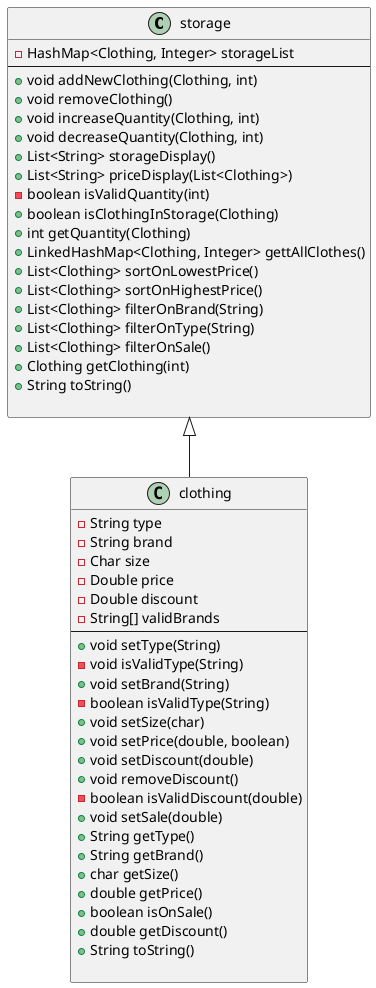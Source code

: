 @startuml class-diagram

class storage
{
    -HashMap<Clothing, Integer> storageList
    --
    +void addNewClothing(Clothing, int)
    +void removeClothing()
    +void increaseQuantity(Clothing, int)
    +void decreaseQuantity(Clothing, int)
    +List<String> storageDisplay()
    +List<String> priceDisplay(List<Clothing>)
    -boolean isValidQuantity(int)
    +boolean isClothingInStorage(Clothing)
    +int getQuantity(Clothing)
    +LinkedHashMap<Clothing, Integer> gettAllClothes()
    +List<Clothing> sortOnLowestPrice()
    +List<Clothing> sortOnHighestPrice()
    +List<Clothing> filterOnBrand(String)
    +List<Clothing> filterOnType(String)
    +List<Clothing> filterOnSale()
    +Clothing getClothing(int)
    +String toString()

}

class clothing
{
    -String type
    -String brand
    -Char size
    -Double price
    -Double discount
    -String[] validBrands
    --
    +void setType(String)
    -void isValidType(String)
    +void setBrand(String)
    -boolean isValidType(String)
    +void setSize(char)
    +void setPrice(double, boolean)
    +void setDiscount(double)
    +void removeDiscount()
    -boolean isValidDiscount(double)
    +void setSale(double)
    +String getType()
    +String getBrand()
    +char getSize()
    +double getPrice()
    +boolean isOnSale()
    +double getDiscount()
    +String toString()

}

storage <|-- clothing

@enduml